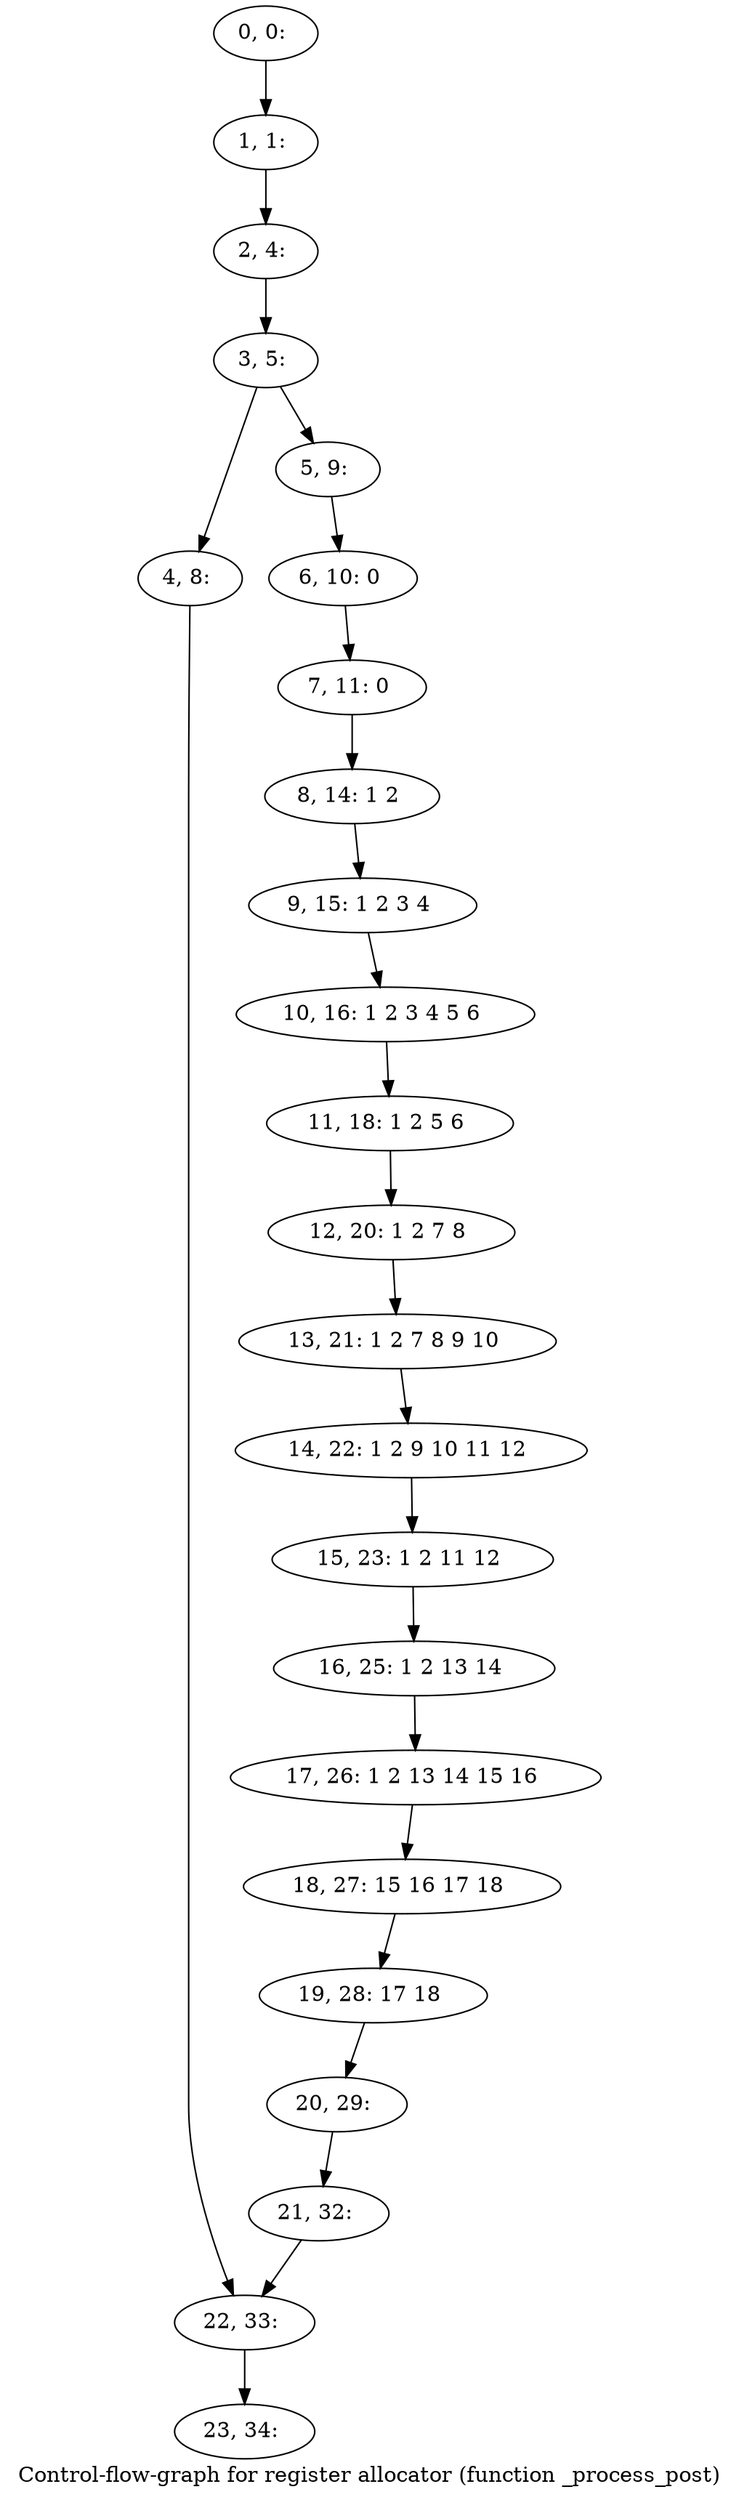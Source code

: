 digraph G {
graph [label="Control-flow-graph for register allocator (function _process_post)"]
0[label="0, 0: "];
1[label="1, 1: "];
2[label="2, 4: "];
3[label="3, 5: "];
4[label="4, 8: "];
5[label="5, 9: "];
6[label="6, 10: 0 "];
7[label="7, 11: 0 "];
8[label="8, 14: 1 2 "];
9[label="9, 15: 1 2 3 4 "];
10[label="10, 16: 1 2 3 4 5 6 "];
11[label="11, 18: 1 2 5 6 "];
12[label="12, 20: 1 2 7 8 "];
13[label="13, 21: 1 2 7 8 9 10 "];
14[label="14, 22: 1 2 9 10 11 12 "];
15[label="15, 23: 1 2 11 12 "];
16[label="16, 25: 1 2 13 14 "];
17[label="17, 26: 1 2 13 14 15 16 "];
18[label="18, 27: 15 16 17 18 "];
19[label="19, 28: 17 18 "];
20[label="20, 29: "];
21[label="21, 32: "];
22[label="22, 33: "];
23[label="23, 34: "];
0->1 ;
1->2 ;
2->3 ;
3->4 ;
3->5 ;
4->22 ;
5->6 ;
6->7 ;
7->8 ;
8->9 ;
9->10 ;
10->11 ;
11->12 ;
12->13 ;
13->14 ;
14->15 ;
15->16 ;
16->17 ;
17->18 ;
18->19 ;
19->20 ;
20->21 ;
21->22 ;
22->23 ;
}
